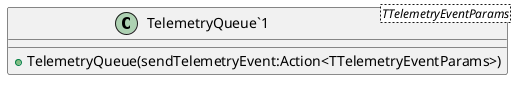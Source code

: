 @startuml
class "TelemetryQueue`1"<TTelemetryEventParams> {
    + TelemetryQueue(sendTelemetryEvent:Action<TTelemetryEventParams>)
}
@enduml
